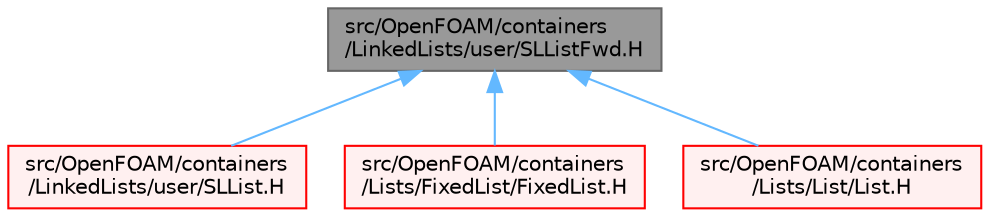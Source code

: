 digraph "src/OpenFOAM/containers/LinkedLists/user/SLListFwd.H"
{
 // LATEX_PDF_SIZE
  bgcolor="transparent";
  edge [fontname=Helvetica,fontsize=10,labelfontname=Helvetica,labelfontsize=10];
  node [fontname=Helvetica,fontsize=10,shape=box,height=0.2,width=0.4];
  Node1 [id="Node000001",label="src/OpenFOAM/containers\l/LinkedLists/user/SLListFwd.H",height=0.2,width=0.4,color="gray40", fillcolor="grey60", style="filled", fontcolor="black",tooltip="Forward declarations for SLList."];
  Node1 -> Node2 [id="edge1_Node000001_Node000002",dir="back",color="steelblue1",style="solid",tooltip=" "];
  Node2 [id="Node000002",label="src/OpenFOAM/containers\l/LinkedLists/user/SLList.H",height=0.2,width=0.4,color="red", fillcolor="#FFF0F0", style="filled",URL="$SLList_8H.html",tooltip="Non-intrusive singly-linked list."];
  Node1 -> Node1326 [id="edge2_Node000001_Node001326",dir="back",color="steelblue1",style="solid",tooltip=" "];
  Node1326 [id="Node001326",label="src/OpenFOAM/containers\l/Lists/FixedList/FixedList.H",height=0.2,width=0.4,color="red", fillcolor="#FFF0F0", style="filled",URL="$FixedList_8H.html",tooltip=" "];
  Node1 -> Node8103 [id="edge3_Node000001_Node008103",dir="back",color="steelblue1",style="solid",tooltip=" "];
  Node8103 [id="Node008103",label="src/OpenFOAM/containers\l/Lists/List/List.H",height=0.2,width=0.4,color="red", fillcolor="#FFF0F0", style="filled",URL="$List_8H.html",tooltip=" "];
}
